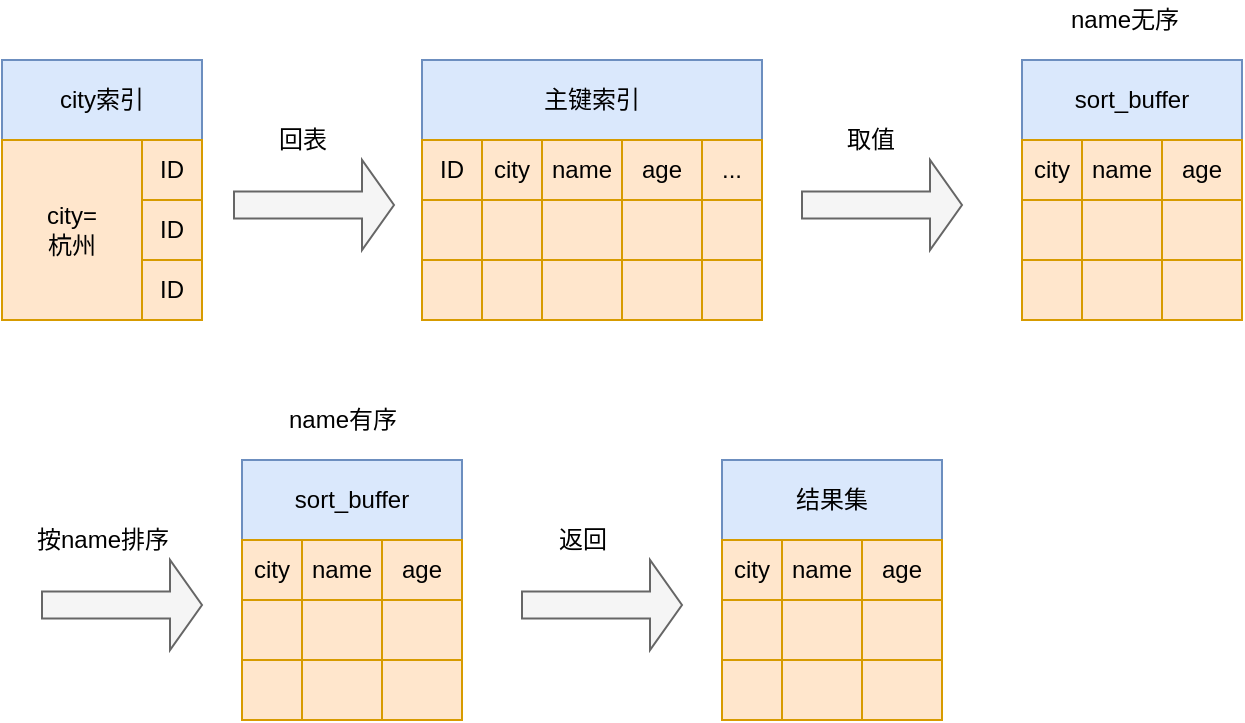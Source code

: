<mxfile version="15.4.0" type="device" pages="2"><diagram id="F30FT3xCVAjggBk_TLpk" name="第 1 页"><mxGraphModel dx="946" dy="625" grid="1" gridSize="10" guides="1" tooltips="1" connect="1" arrows="1" fold="1" page="1" pageScale="1" pageWidth="827" pageHeight="1169" math="0" shadow="0"><root><mxCell id="0"/><mxCell id="1" parent="0"/><mxCell id="6QGOC7z61h6l3uK7W6rH-1" value="city索引" style="rounded=0;whiteSpace=wrap;html=1;fillColor=#dae8fc;strokeColor=#6c8ebf;" vertex="1" parent="1"><mxGeometry x="50" y="200" width="100" height="40" as="geometry"/></mxCell><mxCell id="6QGOC7z61h6l3uK7W6rH-2" value="city=&lt;br&gt;杭州" style="rounded=0;whiteSpace=wrap;html=1;fillColor=#ffe6cc;strokeColor=#d79b00;" vertex="1" parent="1"><mxGeometry x="50" y="240" width="70" height="90" as="geometry"/></mxCell><mxCell id="6QGOC7z61h6l3uK7W6rH-3" value="ID" style="rounded=0;whiteSpace=wrap;html=1;fillColor=#ffe6cc;strokeColor=#d79b00;" vertex="1" parent="1"><mxGeometry x="120" y="240" width="30" height="30" as="geometry"/></mxCell><mxCell id="6QGOC7z61h6l3uK7W6rH-4" value="ID" style="rounded=0;whiteSpace=wrap;html=1;fillColor=#ffe6cc;strokeColor=#d79b00;" vertex="1" parent="1"><mxGeometry x="120" y="270" width="30" height="30" as="geometry"/></mxCell><mxCell id="6QGOC7z61h6l3uK7W6rH-5" value="ID" style="rounded=0;whiteSpace=wrap;html=1;fillColor=#ffe6cc;strokeColor=#d79b00;" vertex="1" parent="1"><mxGeometry x="120" y="300" width="30" height="30" as="geometry"/></mxCell><mxCell id="6QGOC7z61h6l3uK7W6rH-6" value="主键索引" style="rounded=0;whiteSpace=wrap;html=1;fillColor=#dae8fc;strokeColor=#6c8ebf;" vertex="1" parent="1"><mxGeometry x="260" y="200" width="170" height="40" as="geometry"/></mxCell><mxCell id="6QGOC7z61h6l3uK7W6rH-7" value="ID" style="rounded=0;whiteSpace=wrap;html=1;fillColor=#ffe6cc;strokeColor=#d79b00;" vertex="1" parent="1"><mxGeometry x="260" y="240" width="30" height="30" as="geometry"/></mxCell><mxCell id="6QGOC7z61h6l3uK7W6rH-8" value="city" style="rounded=0;whiteSpace=wrap;html=1;fillColor=#ffe6cc;strokeColor=#d79b00;" vertex="1" parent="1"><mxGeometry x="290" y="240" width="30" height="30" as="geometry"/></mxCell><mxCell id="6QGOC7z61h6l3uK7W6rH-9" value="name" style="rounded=0;whiteSpace=wrap;html=1;fillColor=#ffe6cc;strokeColor=#d79b00;" vertex="1" parent="1"><mxGeometry x="320" y="240" width="40" height="30" as="geometry"/></mxCell><mxCell id="6QGOC7z61h6l3uK7W6rH-11" value="age" style="rounded=0;whiteSpace=wrap;html=1;fillColor=#ffe6cc;strokeColor=#d79b00;" vertex="1" parent="1"><mxGeometry x="360" y="240" width="40" height="30" as="geometry"/></mxCell><mxCell id="6QGOC7z61h6l3uK7W6rH-12" value="" style="rounded=0;whiteSpace=wrap;html=1;fillColor=#ffe6cc;strokeColor=#d79b00;" vertex="1" parent="1"><mxGeometry x="260" y="270" width="30" height="30" as="geometry"/></mxCell><mxCell id="6QGOC7z61h6l3uK7W6rH-13" value="" style="rounded=0;whiteSpace=wrap;html=1;fillColor=#ffe6cc;strokeColor=#d79b00;" vertex="1" parent="1"><mxGeometry x="290" y="270" width="30" height="30" as="geometry"/></mxCell><mxCell id="6QGOC7z61h6l3uK7W6rH-14" value="" style="rounded=0;whiteSpace=wrap;html=1;fillColor=#ffe6cc;strokeColor=#d79b00;" vertex="1" parent="1"><mxGeometry x="320" y="270" width="40" height="30" as="geometry"/></mxCell><mxCell id="6QGOC7z61h6l3uK7W6rH-15" value="" style="rounded=0;whiteSpace=wrap;html=1;fillColor=#ffe6cc;strokeColor=#d79b00;" vertex="1" parent="1"><mxGeometry x="360" y="270" width="40" height="30" as="geometry"/></mxCell><mxCell id="6QGOC7z61h6l3uK7W6rH-16" value="" style="rounded=0;whiteSpace=wrap;html=1;fillColor=#ffe6cc;strokeColor=#d79b00;" vertex="1" parent="1"><mxGeometry x="260" y="300" width="30" height="30" as="geometry"/></mxCell><mxCell id="6QGOC7z61h6l3uK7W6rH-17" value="" style="rounded=0;whiteSpace=wrap;html=1;fillColor=#ffe6cc;strokeColor=#d79b00;" vertex="1" parent="1"><mxGeometry x="290" y="300" width="30" height="30" as="geometry"/></mxCell><mxCell id="6QGOC7z61h6l3uK7W6rH-18" value="" style="rounded=0;whiteSpace=wrap;html=1;fillColor=#ffe6cc;strokeColor=#d79b00;" vertex="1" parent="1"><mxGeometry x="320" y="300" width="40" height="30" as="geometry"/></mxCell><mxCell id="6QGOC7z61h6l3uK7W6rH-19" value="" style="rounded=0;whiteSpace=wrap;html=1;fillColor=#ffe6cc;strokeColor=#d79b00;" vertex="1" parent="1"><mxGeometry x="360" y="300" width="40" height="30" as="geometry"/></mxCell><mxCell id="6QGOC7z61h6l3uK7W6rH-21" value="..." style="rounded=0;whiteSpace=wrap;html=1;fillColor=#ffe6cc;strokeColor=#d79b00;" vertex="1" parent="1"><mxGeometry x="400" y="240" width="30" height="30" as="geometry"/></mxCell><mxCell id="6QGOC7z61h6l3uK7W6rH-22" value="" style="rounded=0;whiteSpace=wrap;html=1;fillColor=#ffe6cc;strokeColor=#d79b00;" vertex="1" parent="1"><mxGeometry x="400" y="270" width="30" height="30" as="geometry"/></mxCell><mxCell id="6QGOC7z61h6l3uK7W6rH-23" value="" style="rounded=0;whiteSpace=wrap;html=1;fillColor=#ffe6cc;strokeColor=#d79b00;" vertex="1" parent="1"><mxGeometry x="400" y="300" width="30" height="30" as="geometry"/></mxCell><mxCell id="6QGOC7z61h6l3uK7W6rH-24" value="sort_buffer" style="rounded=0;whiteSpace=wrap;html=1;fillColor=#dae8fc;strokeColor=#6c8ebf;" vertex="1" parent="1"><mxGeometry x="560" y="200" width="110" height="40" as="geometry"/></mxCell><mxCell id="6QGOC7z61h6l3uK7W6rH-26" value="city" style="rounded=0;whiteSpace=wrap;html=1;fillColor=#ffe6cc;strokeColor=#d79b00;" vertex="1" parent="1"><mxGeometry x="560" y="240" width="30" height="30" as="geometry"/></mxCell><mxCell id="6QGOC7z61h6l3uK7W6rH-27" value="name" style="rounded=0;whiteSpace=wrap;html=1;fillColor=#ffe6cc;strokeColor=#d79b00;" vertex="1" parent="1"><mxGeometry x="590" y="240" width="40" height="30" as="geometry"/></mxCell><mxCell id="6QGOC7z61h6l3uK7W6rH-28" value="age" style="rounded=0;whiteSpace=wrap;html=1;fillColor=#ffe6cc;strokeColor=#d79b00;" vertex="1" parent="1"><mxGeometry x="630" y="240" width="40" height="30" as="geometry"/></mxCell><mxCell id="6QGOC7z61h6l3uK7W6rH-30" value="" style="rounded=0;whiteSpace=wrap;html=1;fillColor=#ffe6cc;strokeColor=#d79b00;" vertex="1" parent="1"><mxGeometry x="560" y="270" width="30" height="30" as="geometry"/></mxCell><mxCell id="6QGOC7z61h6l3uK7W6rH-31" value="" style="rounded=0;whiteSpace=wrap;html=1;fillColor=#ffe6cc;strokeColor=#d79b00;" vertex="1" parent="1"><mxGeometry x="590" y="270" width="40" height="30" as="geometry"/></mxCell><mxCell id="6QGOC7z61h6l3uK7W6rH-32" value="" style="rounded=0;whiteSpace=wrap;html=1;fillColor=#ffe6cc;strokeColor=#d79b00;" vertex="1" parent="1"><mxGeometry x="630" y="270" width="40" height="30" as="geometry"/></mxCell><mxCell id="6QGOC7z61h6l3uK7W6rH-34" value="" style="rounded=0;whiteSpace=wrap;html=1;fillColor=#ffe6cc;strokeColor=#d79b00;" vertex="1" parent="1"><mxGeometry x="560" y="300" width="30" height="30" as="geometry"/></mxCell><mxCell id="6QGOC7z61h6l3uK7W6rH-35" value="" style="rounded=0;whiteSpace=wrap;html=1;fillColor=#ffe6cc;strokeColor=#d79b00;" vertex="1" parent="1"><mxGeometry x="590" y="300" width="40" height="30" as="geometry"/></mxCell><mxCell id="6QGOC7z61h6l3uK7W6rH-36" value="" style="rounded=0;whiteSpace=wrap;html=1;fillColor=#ffe6cc;strokeColor=#d79b00;" vertex="1" parent="1"><mxGeometry x="630" y="300" width="40" height="30" as="geometry"/></mxCell><mxCell id="6QGOC7z61h6l3uK7W6rH-42" value="sort_buffer" style="rounded=0;whiteSpace=wrap;html=1;fillColor=#dae8fc;strokeColor=#6c8ebf;" vertex="1" parent="1"><mxGeometry x="170" y="400" width="110" height="40" as="geometry"/></mxCell><mxCell id="6QGOC7z61h6l3uK7W6rH-43" value="city" style="rounded=0;whiteSpace=wrap;html=1;fillColor=#ffe6cc;strokeColor=#d79b00;" vertex="1" parent="1"><mxGeometry x="170" y="440" width="30" height="30" as="geometry"/></mxCell><mxCell id="6QGOC7z61h6l3uK7W6rH-44" value="name" style="rounded=0;whiteSpace=wrap;html=1;fillColor=#ffe6cc;strokeColor=#d79b00;" vertex="1" parent="1"><mxGeometry x="200" y="440" width="40" height="30" as="geometry"/></mxCell><mxCell id="6QGOC7z61h6l3uK7W6rH-45" value="age" style="rounded=0;whiteSpace=wrap;html=1;fillColor=#ffe6cc;strokeColor=#d79b00;" vertex="1" parent="1"><mxGeometry x="240" y="440" width="40" height="30" as="geometry"/></mxCell><mxCell id="6QGOC7z61h6l3uK7W6rH-46" value="" style="rounded=0;whiteSpace=wrap;html=1;fillColor=#ffe6cc;strokeColor=#d79b00;" vertex="1" parent="1"><mxGeometry x="170" y="470" width="30" height="30" as="geometry"/></mxCell><mxCell id="6QGOC7z61h6l3uK7W6rH-47" value="" style="rounded=0;whiteSpace=wrap;html=1;fillColor=#ffe6cc;strokeColor=#d79b00;" vertex="1" parent="1"><mxGeometry x="200" y="470" width="40" height="30" as="geometry"/></mxCell><mxCell id="6QGOC7z61h6l3uK7W6rH-48" value="" style="rounded=0;whiteSpace=wrap;html=1;fillColor=#ffe6cc;strokeColor=#d79b00;" vertex="1" parent="1"><mxGeometry x="240" y="470" width="40" height="30" as="geometry"/></mxCell><mxCell id="6QGOC7z61h6l3uK7W6rH-49" value="" style="rounded=0;whiteSpace=wrap;html=1;fillColor=#ffe6cc;strokeColor=#d79b00;" vertex="1" parent="1"><mxGeometry x="170" y="500" width="30" height="30" as="geometry"/></mxCell><mxCell id="6QGOC7z61h6l3uK7W6rH-50" value="" style="rounded=0;whiteSpace=wrap;html=1;fillColor=#ffe6cc;strokeColor=#d79b00;" vertex="1" parent="1"><mxGeometry x="200" y="500" width="40" height="30" as="geometry"/></mxCell><mxCell id="6QGOC7z61h6l3uK7W6rH-51" value="" style="rounded=0;whiteSpace=wrap;html=1;fillColor=#ffe6cc;strokeColor=#d79b00;" vertex="1" parent="1"><mxGeometry x="240" y="500" width="40" height="30" as="geometry"/></mxCell><mxCell id="6QGOC7z61h6l3uK7W6rH-52" value="结果集" style="rounded=0;whiteSpace=wrap;html=1;fillColor=#dae8fc;strokeColor=#6c8ebf;" vertex="1" parent="1"><mxGeometry x="410" y="400" width="110" height="40" as="geometry"/></mxCell><mxCell id="6QGOC7z61h6l3uK7W6rH-53" value="city" style="rounded=0;whiteSpace=wrap;html=1;fillColor=#ffe6cc;strokeColor=#d79b00;" vertex="1" parent="1"><mxGeometry x="410" y="440" width="30" height="30" as="geometry"/></mxCell><mxCell id="6QGOC7z61h6l3uK7W6rH-54" value="name" style="rounded=0;whiteSpace=wrap;html=1;fillColor=#ffe6cc;strokeColor=#d79b00;" vertex="1" parent="1"><mxGeometry x="440" y="440" width="40" height="30" as="geometry"/></mxCell><mxCell id="6QGOC7z61h6l3uK7W6rH-55" value="age" style="rounded=0;whiteSpace=wrap;html=1;fillColor=#ffe6cc;strokeColor=#d79b00;" vertex="1" parent="1"><mxGeometry x="480" y="440" width="40" height="30" as="geometry"/></mxCell><mxCell id="6QGOC7z61h6l3uK7W6rH-56" value="" style="rounded=0;whiteSpace=wrap;html=1;fillColor=#ffe6cc;strokeColor=#d79b00;" vertex="1" parent="1"><mxGeometry x="410" y="470" width="30" height="30" as="geometry"/></mxCell><mxCell id="6QGOC7z61h6l3uK7W6rH-57" value="" style="rounded=0;whiteSpace=wrap;html=1;fillColor=#ffe6cc;strokeColor=#d79b00;" vertex="1" parent="1"><mxGeometry x="440" y="470" width="40" height="30" as="geometry"/></mxCell><mxCell id="6QGOC7z61h6l3uK7W6rH-58" value="" style="rounded=0;whiteSpace=wrap;html=1;fillColor=#ffe6cc;strokeColor=#d79b00;" vertex="1" parent="1"><mxGeometry x="480" y="470" width="40" height="30" as="geometry"/></mxCell><mxCell id="6QGOC7z61h6l3uK7W6rH-59" value="" style="rounded=0;whiteSpace=wrap;html=1;fillColor=#ffe6cc;strokeColor=#d79b00;" vertex="1" parent="1"><mxGeometry x="410" y="500" width="30" height="30" as="geometry"/></mxCell><mxCell id="6QGOC7z61h6l3uK7W6rH-60" value="" style="rounded=0;whiteSpace=wrap;html=1;fillColor=#ffe6cc;strokeColor=#d79b00;" vertex="1" parent="1"><mxGeometry x="440" y="500" width="40" height="30" as="geometry"/></mxCell><mxCell id="6QGOC7z61h6l3uK7W6rH-61" value="" style="rounded=0;whiteSpace=wrap;html=1;fillColor=#ffe6cc;strokeColor=#d79b00;" vertex="1" parent="1"><mxGeometry x="480" y="500" width="40" height="30" as="geometry"/></mxCell><mxCell id="6QGOC7z61h6l3uK7W6rH-62" value="name有序" style="text;html=1;align=center;verticalAlign=middle;resizable=0;points=[];autosize=1;strokeColor=none;fillColor=none;" vertex="1" parent="1"><mxGeometry x="185" y="370" width="70" height="20" as="geometry"/></mxCell><mxCell id="6QGOC7z61h6l3uK7W6rH-63" value="name无序" style="text;html=1;align=center;verticalAlign=middle;resizable=0;points=[];autosize=1;strokeColor=none;fillColor=none;" vertex="1" parent="1"><mxGeometry x="576" y="170" width="70" height="20" as="geometry"/></mxCell><mxCell id="6QGOC7z61h6l3uK7W6rH-65" value="" style="shape=singleArrow;whiteSpace=wrap;html=1;fillColor=#f5f5f5;strokeColor=#666666;fontColor=#333333;" vertex="1" parent="1"><mxGeometry x="166" y="250" width="80" height="45" as="geometry"/></mxCell><mxCell id="6QGOC7z61h6l3uK7W6rH-66" value="回表" style="text;html=1;align=center;verticalAlign=middle;resizable=0;points=[];autosize=1;strokeColor=none;fillColor=none;" vertex="1" parent="1"><mxGeometry x="180" y="230" width="40" height="20" as="geometry"/></mxCell><mxCell id="6QGOC7z61h6l3uK7W6rH-67" value="" style="shape=singleArrow;whiteSpace=wrap;html=1;fillColor=#f5f5f5;strokeColor=#666666;fontColor=#333333;" vertex="1" parent="1"><mxGeometry x="450" y="250" width="80" height="45" as="geometry"/></mxCell><mxCell id="6QGOC7z61h6l3uK7W6rH-68" value="取值" style="text;html=1;align=center;verticalAlign=middle;resizable=0;points=[];autosize=1;strokeColor=none;fillColor=none;" vertex="1" parent="1"><mxGeometry x="464" y="230" width="40" height="20" as="geometry"/></mxCell><mxCell id="6QGOC7z61h6l3uK7W6rH-69" value="" style="shape=singleArrow;whiteSpace=wrap;html=1;fillColor=#f5f5f5;strokeColor=#666666;fontColor=#333333;" vertex="1" parent="1"><mxGeometry x="70" y="450" width="80" height="45" as="geometry"/></mxCell><mxCell id="6QGOC7z61h6l3uK7W6rH-71" value="按name排序" style="text;html=1;align=center;verticalAlign=middle;resizable=0;points=[];autosize=1;strokeColor=none;fillColor=none;" vertex="1" parent="1"><mxGeometry x="60" y="430" width="80" height="20" as="geometry"/></mxCell><mxCell id="6QGOC7z61h6l3uK7W6rH-72" value="" style="shape=singleArrow;whiteSpace=wrap;html=1;fillColor=#f5f5f5;strokeColor=#666666;fontColor=#333333;" vertex="1" parent="1"><mxGeometry x="310" y="450" width="80" height="45" as="geometry"/></mxCell><mxCell id="6QGOC7z61h6l3uK7W6rH-73" value="返回" style="text;html=1;align=center;verticalAlign=middle;resizable=0;points=[];autosize=1;strokeColor=none;fillColor=none;" vertex="1" parent="1"><mxGeometry x="320" y="430" width="40" height="20" as="geometry"/></mxCell></root></mxGraphModel></diagram><diagram id="Ijueh0zyj6YAuY5YWm6-" name="第 2 页"><mxGraphModel dx="946" dy="625" grid="1" gridSize="10" guides="1" tooltips="1" connect="1" arrows="1" fold="1" page="1" pageScale="1" pageWidth="827" pageHeight="1169" math="0" shadow="0"><root><mxCell id="ARfRqdbQE9Avlot5Gcah-0"/><mxCell id="ARfRqdbQE9Avlot5Gcah-1" parent="ARfRqdbQE9Avlot5Gcah-0"/><mxCell id="nRzSo7iXHTkOIl78Rqwx-0" value="city索引" style="rounded=0;whiteSpace=wrap;html=1;fillColor=#dae8fc;strokeColor=#6c8ebf;" vertex="1" parent="ARfRqdbQE9Avlot5Gcah-1"><mxGeometry x="157" y="210" width="100" height="40" as="geometry"/></mxCell><mxCell id="nRzSo7iXHTkOIl78Rqwx-1" value="city=&lt;br&gt;杭州" style="rounded=0;whiteSpace=wrap;html=1;fillColor=#ffe6cc;strokeColor=#d79b00;" vertex="1" parent="ARfRqdbQE9Avlot5Gcah-1"><mxGeometry x="157" y="250" width="70" height="90" as="geometry"/></mxCell><mxCell id="nRzSo7iXHTkOIl78Rqwx-2" value="ID" style="rounded=0;whiteSpace=wrap;html=1;fillColor=#ffe6cc;strokeColor=#d79b00;" vertex="1" parent="ARfRqdbQE9Avlot5Gcah-1"><mxGeometry x="227" y="250" width="30" height="30" as="geometry"/></mxCell><mxCell id="nRzSo7iXHTkOIl78Rqwx-3" value="ID" style="rounded=0;whiteSpace=wrap;html=1;fillColor=#ffe6cc;strokeColor=#d79b00;" vertex="1" parent="ARfRqdbQE9Avlot5Gcah-1"><mxGeometry x="227" y="280" width="30" height="30" as="geometry"/></mxCell><mxCell id="nRzSo7iXHTkOIl78Rqwx-4" value="ID" style="rounded=0;whiteSpace=wrap;html=1;fillColor=#ffe6cc;strokeColor=#d79b00;" vertex="1" parent="ARfRqdbQE9Avlot5Gcah-1"><mxGeometry x="227" y="310" width="30" height="30" as="geometry"/></mxCell><mxCell id="nRzSo7iXHTkOIl78Rqwx-5" value="主键索引" style="rounded=0;whiteSpace=wrap;html=1;fillColor=#dae8fc;strokeColor=#6c8ebf;" vertex="1" parent="ARfRqdbQE9Avlot5Gcah-1"><mxGeometry x="367" y="210" width="170" height="40" as="geometry"/></mxCell><mxCell id="nRzSo7iXHTkOIl78Rqwx-6" value="ID" style="rounded=0;whiteSpace=wrap;html=1;fillColor=#ffe6cc;strokeColor=#d79b00;" vertex="1" parent="ARfRqdbQE9Avlot5Gcah-1"><mxGeometry x="367" y="250" width="30" height="30" as="geometry"/></mxCell><mxCell id="nRzSo7iXHTkOIl78Rqwx-7" value="city" style="rounded=0;whiteSpace=wrap;html=1;fillColor=#ffe6cc;strokeColor=#d79b00;" vertex="1" parent="ARfRqdbQE9Avlot5Gcah-1"><mxGeometry x="397" y="250" width="30" height="30" as="geometry"/></mxCell><mxCell id="nRzSo7iXHTkOIl78Rqwx-8" value="name" style="rounded=0;whiteSpace=wrap;html=1;fillColor=#ffe6cc;strokeColor=#d79b00;" vertex="1" parent="ARfRqdbQE9Avlot5Gcah-1"><mxGeometry x="427" y="250" width="40" height="30" as="geometry"/></mxCell><mxCell id="nRzSo7iXHTkOIl78Rqwx-9" value="age" style="rounded=0;whiteSpace=wrap;html=1;fillColor=#ffe6cc;strokeColor=#d79b00;" vertex="1" parent="ARfRqdbQE9Avlot5Gcah-1"><mxGeometry x="467" y="250" width="40" height="30" as="geometry"/></mxCell><mxCell id="nRzSo7iXHTkOIl78Rqwx-10" value="" style="rounded=0;whiteSpace=wrap;html=1;fillColor=#ffe6cc;strokeColor=#d79b00;" vertex="1" parent="ARfRqdbQE9Avlot5Gcah-1"><mxGeometry x="367" y="280" width="30" height="30" as="geometry"/></mxCell><mxCell id="nRzSo7iXHTkOIl78Rqwx-11" value="" style="rounded=0;whiteSpace=wrap;html=1;fillColor=#ffe6cc;strokeColor=#d79b00;" vertex="1" parent="ARfRqdbQE9Avlot5Gcah-1"><mxGeometry x="397" y="280" width="30" height="30" as="geometry"/></mxCell><mxCell id="nRzSo7iXHTkOIl78Rqwx-12" value="" style="rounded=0;whiteSpace=wrap;html=1;fillColor=#ffe6cc;strokeColor=#d79b00;" vertex="1" parent="ARfRqdbQE9Avlot5Gcah-1"><mxGeometry x="427" y="280" width="40" height="30" as="geometry"/></mxCell><mxCell id="nRzSo7iXHTkOIl78Rqwx-13" value="" style="rounded=0;whiteSpace=wrap;html=1;fillColor=#ffe6cc;strokeColor=#d79b00;" vertex="1" parent="ARfRqdbQE9Avlot5Gcah-1"><mxGeometry x="467" y="280" width="40" height="30" as="geometry"/></mxCell><mxCell id="nRzSo7iXHTkOIl78Rqwx-14" value="" style="rounded=0;whiteSpace=wrap;html=1;fillColor=#ffe6cc;strokeColor=#d79b00;" vertex="1" parent="ARfRqdbQE9Avlot5Gcah-1"><mxGeometry x="367" y="310" width="30" height="30" as="geometry"/></mxCell><mxCell id="nRzSo7iXHTkOIl78Rqwx-15" value="" style="rounded=0;whiteSpace=wrap;html=1;fillColor=#ffe6cc;strokeColor=#d79b00;" vertex="1" parent="ARfRqdbQE9Avlot5Gcah-1"><mxGeometry x="397" y="310" width="30" height="30" as="geometry"/></mxCell><mxCell id="nRzSo7iXHTkOIl78Rqwx-16" value="" style="rounded=0;whiteSpace=wrap;html=1;fillColor=#ffe6cc;strokeColor=#d79b00;" vertex="1" parent="ARfRqdbQE9Avlot5Gcah-1"><mxGeometry x="427" y="310" width="40" height="30" as="geometry"/></mxCell><mxCell id="nRzSo7iXHTkOIl78Rqwx-17" value="" style="rounded=0;whiteSpace=wrap;html=1;fillColor=#ffe6cc;strokeColor=#d79b00;" vertex="1" parent="ARfRqdbQE9Avlot5Gcah-1"><mxGeometry x="467" y="310" width="40" height="30" as="geometry"/></mxCell><mxCell id="nRzSo7iXHTkOIl78Rqwx-18" value="..." style="rounded=0;whiteSpace=wrap;html=1;fillColor=#ffe6cc;strokeColor=#d79b00;" vertex="1" parent="ARfRqdbQE9Avlot5Gcah-1"><mxGeometry x="507" y="250" width="30" height="30" as="geometry"/></mxCell><mxCell id="nRzSo7iXHTkOIl78Rqwx-19" value="" style="rounded=0;whiteSpace=wrap;html=1;fillColor=#ffe6cc;strokeColor=#d79b00;" vertex="1" parent="ARfRqdbQE9Avlot5Gcah-1"><mxGeometry x="507" y="280" width="30" height="30" as="geometry"/></mxCell><mxCell id="nRzSo7iXHTkOIl78Rqwx-20" value="" style="rounded=0;whiteSpace=wrap;html=1;fillColor=#ffe6cc;strokeColor=#d79b00;" vertex="1" parent="ARfRqdbQE9Avlot5Gcah-1"><mxGeometry x="507" y="310" width="30" height="30" as="geometry"/></mxCell><mxCell id="nRzSo7iXHTkOIl78Rqwx-21" value="sort_buffer" style="rounded=0;whiteSpace=wrap;html=1;fillColor=#dae8fc;strokeColor=#6c8ebf;" vertex="1" parent="ARfRqdbQE9Avlot5Gcah-1"><mxGeometry x="667" y="210" width="70" height="40" as="geometry"/></mxCell><mxCell id="nRzSo7iXHTkOIl78Rqwx-22" value="ID" style="rounded=0;whiteSpace=wrap;html=1;fillColor=#ffe6cc;strokeColor=#d79b00;" vertex="1" parent="ARfRqdbQE9Avlot5Gcah-1"><mxGeometry x="667" y="250" width="30" height="30" as="geometry"/></mxCell><mxCell id="nRzSo7iXHTkOIl78Rqwx-23" value="name" style="rounded=0;whiteSpace=wrap;html=1;fillColor=#ffe6cc;strokeColor=#d79b00;" vertex="1" parent="ARfRqdbQE9Avlot5Gcah-1"><mxGeometry x="697" y="250" width="40" height="30" as="geometry"/></mxCell><mxCell id="nRzSo7iXHTkOIl78Rqwx-25" value="" style="rounded=0;whiteSpace=wrap;html=1;fillColor=#ffe6cc;strokeColor=#d79b00;" vertex="1" parent="ARfRqdbQE9Avlot5Gcah-1"><mxGeometry x="667" y="280" width="30" height="30" as="geometry"/></mxCell><mxCell id="nRzSo7iXHTkOIl78Rqwx-26" value="" style="rounded=0;whiteSpace=wrap;html=1;fillColor=#ffe6cc;strokeColor=#d79b00;" vertex="1" parent="ARfRqdbQE9Avlot5Gcah-1"><mxGeometry x="697" y="280" width="40" height="30" as="geometry"/></mxCell><mxCell id="nRzSo7iXHTkOIl78Rqwx-28" value="" style="rounded=0;whiteSpace=wrap;html=1;fillColor=#ffe6cc;strokeColor=#d79b00;" vertex="1" parent="ARfRqdbQE9Avlot5Gcah-1"><mxGeometry x="667" y="310" width="30" height="30" as="geometry"/></mxCell><mxCell id="nRzSo7iXHTkOIl78Rqwx-29" value="" style="rounded=0;whiteSpace=wrap;html=1;fillColor=#ffe6cc;strokeColor=#d79b00;" vertex="1" parent="ARfRqdbQE9Avlot5Gcah-1"><mxGeometry x="697" y="310" width="40" height="30" as="geometry"/></mxCell><mxCell id="nRzSo7iXHTkOIl78Rqwx-41" value="结果集" style="rounded=0;whiteSpace=wrap;html=1;fillColor=#dae8fc;strokeColor=#6c8ebf;" vertex="1" parent="ARfRqdbQE9Avlot5Gcah-1"><mxGeometry x="671" y="400" width="110" height="40" as="geometry"/></mxCell><mxCell id="nRzSo7iXHTkOIl78Rqwx-42" value="city" style="rounded=0;whiteSpace=wrap;html=1;fillColor=#ffe6cc;strokeColor=#d79b00;" vertex="1" parent="ARfRqdbQE9Avlot5Gcah-1"><mxGeometry x="671" y="440" width="30" height="30" as="geometry"/></mxCell><mxCell id="nRzSo7iXHTkOIl78Rqwx-43" value="name" style="rounded=0;whiteSpace=wrap;html=1;fillColor=#ffe6cc;strokeColor=#d79b00;" vertex="1" parent="ARfRqdbQE9Avlot5Gcah-1"><mxGeometry x="701" y="440" width="40" height="30" as="geometry"/></mxCell><mxCell id="nRzSo7iXHTkOIl78Rqwx-44" value="age" style="rounded=0;whiteSpace=wrap;html=1;fillColor=#ffe6cc;strokeColor=#d79b00;" vertex="1" parent="ARfRqdbQE9Avlot5Gcah-1"><mxGeometry x="741" y="440" width="40" height="30" as="geometry"/></mxCell><mxCell id="nRzSo7iXHTkOIl78Rqwx-45" value="" style="rounded=0;whiteSpace=wrap;html=1;fillColor=#ffe6cc;strokeColor=#d79b00;" vertex="1" parent="ARfRqdbQE9Avlot5Gcah-1"><mxGeometry x="671" y="470" width="30" height="30" as="geometry"/></mxCell><mxCell id="nRzSo7iXHTkOIl78Rqwx-46" value="" style="rounded=0;whiteSpace=wrap;html=1;fillColor=#ffe6cc;strokeColor=#d79b00;" vertex="1" parent="ARfRqdbQE9Avlot5Gcah-1"><mxGeometry x="701" y="470" width="40" height="30" as="geometry"/></mxCell><mxCell id="nRzSo7iXHTkOIl78Rqwx-47" value="" style="rounded=0;whiteSpace=wrap;html=1;fillColor=#ffe6cc;strokeColor=#d79b00;" vertex="1" parent="ARfRqdbQE9Avlot5Gcah-1"><mxGeometry x="741" y="470" width="40" height="30" as="geometry"/></mxCell><mxCell id="nRzSo7iXHTkOIl78Rqwx-48" value="" style="rounded=0;whiteSpace=wrap;html=1;fillColor=#ffe6cc;strokeColor=#d79b00;" vertex="1" parent="ARfRqdbQE9Avlot5Gcah-1"><mxGeometry x="671" y="500" width="30" height="30" as="geometry"/></mxCell><mxCell id="nRzSo7iXHTkOIl78Rqwx-49" value="" style="rounded=0;whiteSpace=wrap;html=1;fillColor=#ffe6cc;strokeColor=#d79b00;" vertex="1" parent="ARfRqdbQE9Avlot5Gcah-1"><mxGeometry x="701" y="500" width="40" height="30" as="geometry"/></mxCell><mxCell id="nRzSo7iXHTkOIl78Rqwx-50" value="" style="rounded=0;whiteSpace=wrap;html=1;fillColor=#ffe6cc;strokeColor=#d79b00;" vertex="1" parent="ARfRqdbQE9Avlot5Gcah-1"><mxGeometry x="741" y="500" width="40" height="30" as="geometry"/></mxCell><mxCell id="nRzSo7iXHTkOIl78Rqwx-52" value="name无序" style="text;html=1;align=center;verticalAlign=middle;resizable=0;points=[];autosize=1;strokeColor=none;fillColor=none;" vertex="1" parent="ARfRqdbQE9Avlot5Gcah-1"><mxGeometry x="667" y="180" width="70" height="20" as="geometry"/></mxCell><mxCell id="nRzSo7iXHTkOIl78Rqwx-53" value="" style="shape=singleArrow;whiteSpace=wrap;html=1;fillColor=#f5f5f5;strokeColor=#666666;fontColor=#333333;" vertex="1" parent="ARfRqdbQE9Avlot5Gcah-1"><mxGeometry x="273" y="260" width="80" height="45" as="geometry"/></mxCell><mxCell id="nRzSo7iXHTkOIl78Rqwx-54" value="回表" style="text;html=1;align=center;verticalAlign=middle;resizable=0;points=[];autosize=1;strokeColor=none;fillColor=none;" vertex="1" parent="ARfRqdbQE9Avlot5Gcah-1"><mxGeometry x="287" y="240" width="40" height="20" as="geometry"/></mxCell><mxCell id="nRzSo7iXHTkOIl78Rqwx-55" value="" style="shape=singleArrow;whiteSpace=wrap;html=1;fillColor=#f5f5f5;strokeColor=#666666;fontColor=#333333;" vertex="1" parent="ARfRqdbQE9Avlot5Gcah-1"><mxGeometry x="557" y="260" width="80" height="45" as="geometry"/></mxCell><mxCell id="nRzSo7iXHTkOIl78Rqwx-56" value="取值" style="text;html=1;align=center;verticalAlign=middle;resizable=0;points=[];autosize=1;strokeColor=none;fillColor=none;" vertex="1" parent="ARfRqdbQE9Avlot5Gcah-1"><mxGeometry x="571" y="240" width="40" height="20" as="geometry"/></mxCell><mxCell id="nRzSo7iXHTkOIl78Rqwx-57" value="" style="shape=singleArrow;whiteSpace=wrap;html=1;fillColor=#f5f5f5;strokeColor=#666666;fontColor=#333333;" vertex="1" parent="ARfRqdbQE9Avlot5Gcah-1"><mxGeometry x="57" y="460" width="80" height="45" as="geometry"/></mxCell><mxCell id="nRzSo7iXHTkOIl78Rqwx-58" value="按name排序" style="text;html=1;align=center;verticalAlign=middle;resizable=0;points=[];autosize=1;strokeColor=none;fillColor=none;" vertex="1" parent="ARfRqdbQE9Avlot5Gcah-1"><mxGeometry x="47" y="440" width="80" height="20" as="geometry"/></mxCell><mxCell id="nRzSo7iXHTkOIl78Rqwx-59" value="" style="shape=singleArrow;whiteSpace=wrap;html=1;fillColor=#f5f5f5;strokeColor=#666666;fontColor=#333333;" vertex="1" parent="ARfRqdbQE9Avlot5Gcah-1"><mxGeometry x="571" y="450" width="80" height="45" as="geometry"/></mxCell><mxCell id="nRzSo7iXHTkOIl78Rqwx-60" value="返回" style="text;html=1;align=center;verticalAlign=middle;resizable=0;points=[];autosize=1;strokeColor=none;fillColor=none;" vertex="1" parent="ARfRqdbQE9Avlot5Gcah-1"><mxGeometry x="581" y="430" width="40" height="20" as="geometry"/></mxCell><mxCell id="nRzSo7iXHTkOIl78Rqwx-61" value="主键索引" style="rounded=0;whiteSpace=wrap;html=1;fillColor=#dae8fc;strokeColor=#6c8ebf;" vertex="1" parent="ARfRqdbQE9Avlot5Gcah-1"><mxGeometry x="374" y="410" width="170" height="40" as="geometry"/></mxCell><mxCell id="nRzSo7iXHTkOIl78Rqwx-62" value="ID" style="rounded=0;whiteSpace=wrap;html=1;fillColor=#ffe6cc;strokeColor=#d79b00;" vertex="1" parent="ARfRqdbQE9Avlot5Gcah-1"><mxGeometry x="374" y="450" width="30" height="30" as="geometry"/></mxCell><mxCell id="nRzSo7iXHTkOIl78Rqwx-63" value="city" style="rounded=0;whiteSpace=wrap;html=1;fillColor=#ffe6cc;strokeColor=#d79b00;" vertex="1" parent="ARfRqdbQE9Avlot5Gcah-1"><mxGeometry x="404" y="450" width="30" height="30" as="geometry"/></mxCell><mxCell id="nRzSo7iXHTkOIl78Rqwx-64" value="name" style="rounded=0;whiteSpace=wrap;html=1;fillColor=#ffe6cc;strokeColor=#d79b00;" vertex="1" parent="ARfRqdbQE9Avlot5Gcah-1"><mxGeometry x="434" y="450" width="40" height="30" as="geometry"/></mxCell><mxCell id="nRzSo7iXHTkOIl78Rqwx-65" value="age" style="rounded=0;whiteSpace=wrap;html=1;fillColor=#ffe6cc;strokeColor=#d79b00;" vertex="1" parent="ARfRqdbQE9Avlot5Gcah-1"><mxGeometry x="474" y="450" width="40" height="30" as="geometry"/></mxCell><mxCell id="nRzSo7iXHTkOIl78Rqwx-66" value="" style="rounded=0;whiteSpace=wrap;html=1;fillColor=#ffe6cc;strokeColor=#d79b00;" vertex="1" parent="ARfRqdbQE9Avlot5Gcah-1"><mxGeometry x="374" y="480" width="30" height="30" as="geometry"/></mxCell><mxCell id="nRzSo7iXHTkOIl78Rqwx-67" value="" style="rounded=0;whiteSpace=wrap;html=1;fillColor=#ffe6cc;strokeColor=#d79b00;" vertex="1" parent="ARfRqdbQE9Avlot5Gcah-1"><mxGeometry x="404" y="480" width="30" height="30" as="geometry"/></mxCell><mxCell id="nRzSo7iXHTkOIl78Rqwx-68" value="" style="rounded=0;whiteSpace=wrap;html=1;fillColor=#ffe6cc;strokeColor=#d79b00;" vertex="1" parent="ARfRqdbQE9Avlot5Gcah-1"><mxGeometry x="434" y="480" width="40" height="30" as="geometry"/></mxCell><mxCell id="nRzSo7iXHTkOIl78Rqwx-69" value="" style="rounded=0;whiteSpace=wrap;html=1;fillColor=#ffe6cc;strokeColor=#d79b00;" vertex="1" parent="ARfRqdbQE9Avlot5Gcah-1"><mxGeometry x="474" y="480" width="40" height="30" as="geometry"/></mxCell><mxCell id="nRzSo7iXHTkOIl78Rqwx-70" value="" style="rounded=0;whiteSpace=wrap;html=1;fillColor=#ffe6cc;strokeColor=#d79b00;" vertex="1" parent="ARfRqdbQE9Avlot5Gcah-1"><mxGeometry x="374" y="510" width="30" height="30" as="geometry"/></mxCell><mxCell id="nRzSo7iXHTkOIl78Rqwx-71" value="" style="rounded=0;whiteSpace=wrap;html=1;fillColor=#ffe6cc;strokeColor=#d79b00;" vertex="1" parent="ARfRqdbQE9Avlot5Gcah-1"><mxGeometry x="404" y="510" width="30" height="30" as="geometry"/></mxCell><mxCell id="nRzSo7iXHTkOIl78Rqwx-72" value="" style="rounded=0;whiteSpace=wrap;html=1;fillColor=#ffe6cc;strokeColor=#d79b00;" vertex="1" parent="ARfRqdbQE9Avlot5Gcah-1"><mxGeometry x="434" y="510" width="40" height="30" as="geometry"/></mxCell><mxCell id="nRzSo7iXHTkOIl78Rqwx-73" value="" style="rounded=0;whiteSpace=wrap;html=1;fillColor=#ffe6cc;strokeColor=#d79b00;" vertex="1" parent="ARfRqdbQE9Avlot5Gcah-1"><mxGeometry x="474" y="510" width="40" height="30" as="geometry"/></mxCell><mxCell id="nRzSo7iXHTkOIl78Rqwx-74" value="..." style="rounded=0;whiteSpace=wrap;html=1;fillColor=#ffe6cc;strokeColor=#d79b00;" vertex="1" parent="ARfRqdbQE9Avlot5Gcah-1"><mxGeometry x="514" y="450" width="30" height="30" as="geometry"/></mxCell><mxCell id="nRzSo7iXHTkOIl78Rqwx-75" value="" style="rounded=0;whiteSpace=wrap;html=1;fillColor=#ffe6cc;strokeColor=#d79b00;" vertex="1" parent="ARfRqdbQE9Avlot5Gcah-1"><mxGeometry x="514" y="480" width="30" height="30" as="geometry"/></mxCell><mxCell id="nRzSo7iXHTkOIl78Rqwx-76" value="" style="rounded=0;whiteSpace=wrap;html=1;fillColor=#ffe6cc;strokeColor=#d79b00;" vertex="1" parent="ARfRqdbQE9Avlot5Gcah-1"><mxGeometry x="514" y="510" width="30" height="30" as="geometry"/></mxCell><mxCell id="nRzSo7iXHTkOIl78Rqwx-77" value="" style="shape=singleArrow;whiteSpace=wrap;html=1;fillColor=#f5f5f5;strokeColor=#666666;fontColor=#333333;" vertex="1" parent="ARfRqdbQE9Avlot5Gcah-1"><mxGeometry x="267" y="460" width="80" height="45" as="geometry"/></mxCell><mxCell id="nRzSo7iXHTkOIl78Rqwx-78" value="回表" style="text;html=1;align=center;verticalAlign=middle;resizable=0;points=[];autosize=1;strokeColor=none;fillColor=none;" vertex="1" parent="ARfRqdbQE9Avlot5Gcah-1"><mxGeometry x="281" y="440" width="40" height="20" as="geometry"/></mxCell><mxCell id="p7r1Y38fbsccHS76UH62-6" value="sort_buffer" style="rounded=0;whiteSpace=wrap;html=1;fillColor=#dae8fc;strokeColor=#6c8ebf;" vertex="1" parent="ARfRqdbQE9Avlot5Gcah-1"><mxGeometry x="172" y="405" width="70" height="40" as="geometry"/></mxCell><mxCell id="p7r1Y38fbsccHS76UH62-7" value="ID" style="rounded=0;whiteSpace=wrap;html=1;fillColor=#ffe6cc;strokeColor=#d79b00;" vertex="1" parent="ARfRqdbQE9Avlot5Gcah-1"><mxGeometry x="172" y="445" width="30" height="30" as="geometry"/></mxCell><mxCell id="p7r1Y38fbsccHS76UH62-8" value="name" style="rounded=0;whiteSpace=wrap;html=1;fillColor=#ffe6cc;strokeColor=#d79b00;" vertex="1" parent="ARfRqdbQE9Avlot5Gcah-1"><mxGeometry x="202" y="445" width="40" height="30" as="geometry"/></mxCell><mxCell id="p7r1Y38fbsccHS76UH62-9" value="" style="rounded=0;whiteSpace=wrap;html=1;fillColor=#ffe6cc;strokeColor=#d79b00;" vertex="1" parent="ARfRqdbQE9Avlot5Gcah-1"><mxGeometry x="172" y="475" width="30" height="30" as="geometry"/></mxCell><mxCell id="p7r1Y38fbsccHS76UH62-10" value="" style="rounded=0;whiteSpace=wrap;html=1;fillColor=#ffe6cc;strokeColor=#d79b00;" vertex="1" parent="ARfRqdbQE9Avlot5Gcah-1"><mxGeometry x="202" y="475" width="40" height="30" as="geometry"/></mxCell><mxCell id="p7r1Y38fbsccHS76UH62-11" value="" style="rounded=0;whiteSpace=wrap;html=1;fillColor=#ffe6cc;strokeColor=#d79b00;" vertex="1" parent="ARfRqdbQE9Avlot5Gcah-1"><mxGeometry x="172" y="505" width="30" height="30" as="geometry"/></mxCell><mxCell id="p7r1Y38fbsccHS76UH62-12" value="" style="rounded=0;whiteSpace=wrap;html=1;fillColor=#ffe6cc;strokeColor=#d79b00;" vertex="1" parent="ARfRqdbQE9Avlot5Gcah-1"><mxGeometry x="202" y="505" width="40" height="30" as="geometry"/></mxCell><mxCell id="p7r1Y38fbsccHS76UH62-13" value="name有序" style="text;html=1;align=center;verticalAlign=middle;resizable=0;points=[];autosize=1;strokeColor=none;fillColor=none;" vertex="1" parent="ARfRqdbQE9Avlot5Gcah-1"><mxGeometry x="172" y="375" width="70" height="20" as="geometry"/></mxCell></root></mxGraphModel></diagram></mxfile>